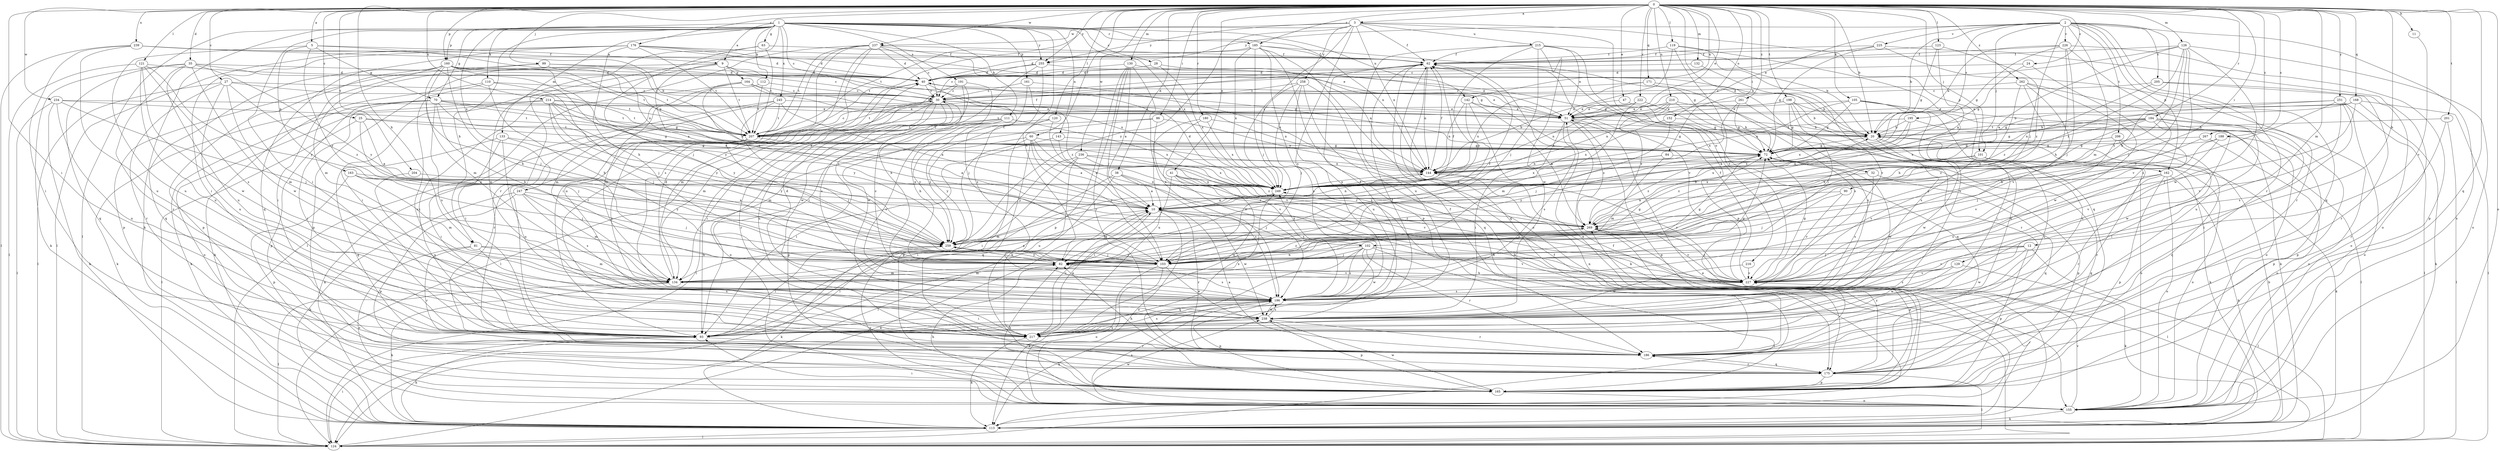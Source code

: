 strict digraph  {
0;
1;
2;
3;
5;
9;
10;
11;
12;
20;
24;
25;
27;
28;
30;
32;
35;
38;
40;
41;
47;
51;
60;
62;
63;
70;
72;
81;
82;
84;
86;
90;
93;
99;
101;
102;
103;
105;
110;
111;
112;
113;
119;
120;
121;
123;
124;
126;
129;
130;
132;
133;
134;
142;
143;
144;
152;
155;
160;
161;
162;
163;
164;
165;
168;
171;
175;
176;
180;
184;
185;
186;
188;
191;
195;
196;
198;
201;
204;
205;
206;
207;
210;
214;
215;
216;
217;
222;
225;
226;
227;
234;
236;
237;
238;
239;
245;
247;
249;
251;
255;
258;
259;
261;
262;
267;
269;
0 -> 3  [label=a];
0 -> 5  [label=a];
0 -> 11  [label=b];
0 -> 12  [label=b];
0 -> 20  [label=b];
0 -> 24  [label=c];
0 -> 25  [label=c];
0 -> 27  [label=c];
0 -> 32  [label=d];
0 -> 35  [label=d];
0 -> 38  [label=d];
0 -> 41  [label=e];
0 -> 47  [label=e];
0 -> 51  [label=e];
0 -> 60  [label=f];
0 -> 81  [label=h];
0 -> 84  [label=i];
0 -> 86  [label=i];
0 -> 90  [label=i];
0 -> 93  [label=i];
0 -> 99  [label=j];
0 -> 101  [label=j];
0 -> 105  [label=k];
0 -> 119  [label=l];
0 -> 120  [label=l];
0 -> 121  [label=l];
0 -> 123  [label=l];
0 -> 126  [label=m];
0 -> 129  [label=m];
0 -> 130  [label=m];
0 -> 132  [label=m];
0 -> 142  [label=n];
0 -> 152  [label=o];
0 -> 155  [label=o];
0 -> 160  [label=p];
0 -> 168  [label=q];
0 -> 171  [label=q];
0 -> 175  [label=q];
0 -> 176  [label=r];
0 -> 180  [label=r];
0 -> 184  [label=r];
0 -> 185  [label=r];
0 -> 188  [label=s];
0 -> 198  [label=t];
0 -> 201  [label=t];
0 -> 204  [label=t];
0 -> 210  [label=u];
0 -> 214  [label=u];
0 -> 222  [label=v];
0 -> 234  [label=w];
0 -> 236  [label=w];
0 -> 237  [label=w];
0 -> 239  [label=x];
0 -> 251  [label=y];
0 -> 255  [label=y];
0 -> 261  [label=z];
0 -> 262  [label=z];
0 -> 267  [label=z];
1 -> 9  [label=a];
1 -> 28  [label=c];
1 -> 30  [label=c];
1 -> 63  [label=g];
1 -> 70  [label=g];
1 -> 81  [label=h];
1 -> 82  [label=h];
1 -> 93  [label=i];
1 -> 110  [label=k];
1 -> 111  [label=k];
1 -> 112  [label=k];
1 -> 113  [label=k];
1 -> 124  [label=l];
1 -> 133  [label=m];
1 -> 142  [label=n];
1 -> 143  [label=n];
1 -> 144  [label=n];
1 -> 160  [label=p];
1 -> 161  [label=p];
1 -> 185  [label=r];
1 -> 186  [label=r];
1 -> 191  [label=s];
1 -> 245  [label=x];
1 -> 247  [label=x];
1 -> 249  [label=x];
1 -> 255  [label=y];
2 -> 20  [label=b];
2 -> 51  [label=e];
2 -> 82  [label=h];
2 -> 101  [label=j];
2 -> 102  [label=j];
2 -> 134  [label=m];
2 -> 155  [label=o];
2 -> 162  [label=p];
2 -> 175  [label=q];
2 -> 186  [label=r];
2 -> 195  [label=s];
2 -> 205  [label=t];
2 -> 206  [label=t];
2 -> 225  [label=v];
2 -> 226  [label=v];
2 -> 255  [label=y];
3 -> 62  [label=f];
3 -> 144  [label=n];
3 -> 162  [label=p];
3 -> 196  [label=s];
3 -> 207  [label=t];
3 -> 215  [label=u];
3 -> 216  [label=u];
3 -> 237  [label=w];
3 -> 249  [label=x];
3 -> 255  [label=y];
3 -> 258  [label=y];
3 -> 259  [label=y];
5 -> 9  [label=a];
5 -> 70  [label=g];
5 -> 163  [label=p];
5 -> 207  [label=t];
5 -> 217  [label=u];
5 -> 259  [label=y];
9 -> 72  [label=g];
9 -> 93  [label=i];
9 -> 164  [label=p];
9 -> 165  [label=p];
9 -> 207  [label=t];
9 -> 249  [label=x];
9 -> 269  [label=z];
10 -> 62  [label=f];
10 -> 102  [label=j];
10 -> 144  [label=n];
10 -> 155  [label=o];
10 -> 186  [label=r];
10 -> 217  [label=u];
10 -> 238  [label=w];
10 -> 269  [label=z];
11 -> 227  [label=v];
12 -> 82  [label=h];
12 -> 103  [label=j];
12 -> 124  [label=l];
12 -> 165  [label=p];
12 -> 227  [label=v];
12 -> 238  [label=w];
20 -> 72  [label=g];
20 -> 113  [label=k];
20 -> 155  [label=o];
20 -> 217  [label=u];
20 -> 238  [label=w];
24 -> 40  [label=d];
24 -> 72  [label=g];
24 -> 227  [label=v];
25 -> 10  [label=a];
25 -> 72  [label=g];
25 -> 103  [label=j];
25 -> 124  [label=l];
25 -> 207  [label=t];
27 -> 30  [label=c];
27 -> 124  [label=l];
27 -> 134  [label=m];
27 -> 186  [label=r];
27 -> 207  [label=t];
27 -> 217  [label=u];
27 -> 269  [label=z];
28 -> 40  [label=d];
28 -> 144  [label=n];
28 -> 249  [label=x];
30 -> 51  [label=e];
30 -> 93  [label=i];
30 -> 124  [label=l];
30 -> 134  [label=m];
30 -> 144  [label=n];
30 -> 155  [label=o];
30 -> 186  [label=r];
30 -> 207  [label=t];
30 -> 217  [label=u];
32 -> 175  [label=q];
32 -> 196  [label=s];
32 -> 249  [label=x];
35 -> 40  [label=d];
35 -> 113  [label=k];
35 -> 175  [label=q];
35 -> 186  [label=r];
35 -> 207  [label=t];
35 -> 217  [label=u];
35 -> 238  [label=w];
35 -> 259  [label=y];
38 -> 10  [label=a];
38 -> 93  [label=i];
38 -> 124  [label=l];
38 -> 196  [label=s];
38 -> 249  [label=x];
40 -> 30  [label=c];
40 -> 51  [label=e];
40 -> 103  [label=j];
40 -> 134  [label=m];
41 -> 93  [label=i];
41 -> 196  [label=s];
41 -> 217  [label=u];
41 -> 227  [label=v];
41 -> 249  [label=x];
41 -> 269  [label=z];
47 -> 51  [label=e];
47 -> 175  [label=q];
51 -> 20  [label=b];
51 -> 72  [label=g];
51 -> 93  [label=i];
51 -> 165  [label=p];
51 -> 196  [label=s];
51 -> 269  [label=z];
60 -> 10  [label=a];
60 -> 72  [label=g];
60 -> 103  [label=j];
60 -> 124  [label=l];
60 -> 175  [label=q];
60 -> 227  [label=v];
60 -> 259  [label=y];
62 -> 40  [label=d];
62 -> 144  [label=n];
62 -> 175  [label=q];
62 -> 227  [label=v];
63 -> 62  [label=f];
63 -> 103  [label=j];
63 -> 207  [label=t];
63 -> 238  [label=w];
70 -> 51  [label=e];
70 -> 82  [label=h];
70 -> 93  [label=i];
70 -> 113  [label=k];
70 -> 165  [label=p];
70 -> 196  [label=s];
70 -> 207  [label=t];
70 -> 249  [label=x];
70 -> 259  [label=y];
72 -> 144  [label=n];
72 -> 238  [label=w];
72 -> 259  [label=y];
72 -> 269  [label=z];
81 -> 82  [label=h];
81 -> 134  [label=m];
81 -> 155  [label=o];
81 -> 186  [label=r];
81 -> 217  [label=u];
82 -> 10  [label=a];
82 -> 62  [label=f];
82 -> 72  [label=g];
82 -> 134  [label=m];
82 -> 196  [label=s];
82 -> 227  [label=v];
82 -> 259  [label=y];
84 -> 134  [label=m];
84 -> 144  [label=n];
84 -> 165  [label=p];
84 -> 249  [label=x];
86 -> 134  [label=m];
86 -> 144  [label=n];
86 -> 207  [label=t];
86 -> 227  [label=v];
90 -> 10  [label=a];
90 -> 103  [label=j];
90 -> 227  [label=v];
93 -> 62  [label=f];
93 -> 113  [label=k];
93 -> 186  [label=r];
99 -> 30  [label=c];
99 -> 40  [label=d];
99 -> 134  [label=m];
99 -> 144  [label=n];
99 -> 165  [label=p];
101 -> 113  [label=k];
101 -> 144  [label=n];
101 -> 155  [label=o];
101 -> 186  [label=r];
101 -> 227  [label=v];
101 -> 249  [label=x];
101 -> 269  [label=z];
102 -> 82  [label=h];
102 -> 103  [label=j];
102 -> 124  [label=l];
102 -> 175  [label=q];
102 -> 186  [label=r];
102 -> 196  [label=s];
102 -> 227  [label=v];
102 -> 238  [label=w];
102 -> 249  [label=x];
103 -> 72  [label=g];
103 -> 113  [label=k];
103 -> 134  [label=m];
103 -> 155  [label=o];
103 -> 238  [label=w];
103 -> 259  [label=y];
103 -> 269  [label=z];
105 -> 51  [label=e];
105 -> 72  [label=g];
105 -> 93  [label=i];
105 -> 144  [label=n];
105 -> 155  [label=o];
105 -> 217  [label=u];
110 -> 30  [label=c];
110 -> 82  [label=h];
110 -> 103  [label=j];
110 -> 113  [label=k];
110 -> 217  [label=u];
111 -> 82  [label=h];
111 -> 165  [label=p];
111 -> 196  [label=s];
111 -> 207  [label=t];
111 -> 249  [label=x];
111 -> 259  [label=y];
112 -> 30  [label=c];
112 -> 134  [label=m];
112 -> 207  [label=t];
113 -> 20  [label=b];
113 -> 51  [label=e];
113 -> 62  [label=f];
113 -> 124  [label=l];
119 -> 62  [label=f];
119 -> 144  [label=n];
119 -> 175  [label=q];
119 -> 217  [label=u];
119 -> 227  [label=v];
120 -> 165  [label=p];
120 -> 207  [label=t];
120 -> 227  [label=v];
120 -> 259  [label=y];
121 -> 40  [label=d];
121 -> 124  [label=l];
121 -> 196  [label=s];
121 -> 217  [label=u];
121 -> 238  [label=w];
121 -> 259  [label=y];
123 -> 10  [label=a];
123 -> 62  [label=f];
123 -> 72  [label=g];
123 -> 269  [label=z];
124 -> 10  [label=a];
124 -> 62  [label=f];
124 -> 93  [label=i];
126 -> 10  [label=a];
126 -> 30  [label=c];
126 -> 62  [label=f];
126 -> 103  [label=j];
126 -> 155  [label=o];
126 -> 227  [label=v];
126 -> 238  [label=w];
126 -> 259  [label=y];
126 -> 269  [label=z];
129 -> 113  [label=k];
129 -> 196  [label=s];
129 -> 227  [label=v];
129 -> 238  [label=w];
130 -> 10  [label=a];
130 -> 40  [label=d];
130 -> 51  [label=e];
130 -> 103  [label=j];
130 -> 165  [label=p];
130 -> 186  [label=r];
130 -> 196  [label=s];
132 -> 40  [label=d];
132 -> 227  [label=v];
133 -> 72  [label=g];
133 -> 93  [label=i];
133 -> 175  [label=q];
133 -> 217  [label=u];
133 -> 259  [label=y];
134 -> 10  [label=a];
134 -> 40  [label=d];
134 -> 72  [label=g];
134 -> 113  [label=k];
134 -> 124  [label=l];
142 -> 51  [label=e];
142 -> 82  [label=h];
142 -> 113  [label=k];
142 -> 144  [label=n];
142 -> 269  [label=z];
143 -> 10  [label=a];
143 -> 72  [label=g];
143 -> 93  [label=i];
144 -> 62  [label=f];
144 -> 227  [label=v];
144 -> 249  [label=x];
152 -> 20  [label=b];
152 -> 103  [label=j];
152 -> 249  [label=x];
155 -> 82  [label=h];
155 -> 93  [label=i];
155 -> 113  [label=k];
155 -> 196  [label=s];
155 -> 227  [label=v];
155 -> 238  [label=w];
155 -> 259  [label=y];
160 -> 10  [label=a];
160 -> 40  [label=d];
160 -> 72  [label=g];
160 -> 82  [label=h];
160 -> 93  [label=i];
160 -> 103  [label=j];
160 -> 134  [label=m];
160 -> 165  [label=p];
160 -> 175  [label=q];
160 -> 207  [label=t];
160 -> 259  [label=y];
161 -> 30  [label=c];
161 -> 144  [label=n];
161 -> 238  [label=w];
161 -> 269  [label=z];
162 -> 113  [label=k];
162 -> 155  [label=o];
162 -> 165  [label=p];
162 -> 186  [label=r];
162 -> 196  [label=s];
162 -> 249  [label=x];
163 -> 103  [label=j];
163 -> 134  [label=m];
163 -> 165  [label=p];
163 -> 249  [label=x];
163 -> 259  [label=y];
164 -> 20  [label=b];
164 -> 30  [label=c];
164 -> 51  [label=e];
164 -> 93  [label=i];
164 -> 134  [label=m];
164 -> 249  [label=x];
165 -> 72  [label=g];
165 -> 82  [label=h];
165 -> 155  [label=o];
165 -> 238  [label=w];
168 -> 20  [label=b];
168 -> 51  [label=e];
168 -> 72  [label=g];
168 -> 103  [label=j];
168 -> 113  [label=k];
168 -> 124  [label=l];
171 -> 20  [label=b];
171 -> 30  [label=c];
171 -> 196  [label=s];
171 -> 249  [label=x];
175 -> 82  [label=h];
175 -> 124  [label=l];
175 -> 165  [label=p];
175 -> 186  [label=r];
175 -> 269  [label=z];
176 -> 20  [label=b];
176 -> 40  [label=d];
176 -> 51  [label=e];
176 -> 62  [label=f];
176 -> 82  [label=h];
176 -> 93  [label=i];
176 -> 124  [label=l];
176 -> 175  [label=q];
176 -> 207  [label=t];
180 -> 20  [label=b];
180 -> 196  [label=s];
180 -> 217  [label=u];
180 -> 249  [label=x];
184 -> 20  [label=b];
184 -> 72  [label=g];
184 -> 93  [label=i];
184 -> 155  [label=o];
184 -> 165  [label=p];
184 -> 207  [label=t];
184 -> 238  [label=w];
184 -> 249  [label=x];
184 -> 269  [label=z];
185 -> 40  [label=d];
185 -> 62  [label=f];
185 -> 72  [label=g];
185 -> 103  [label=j];
185 -> 155  [label=o];
185 -> 165  [label=p];
185 -> 186  [label=r];
185 -> 207  [label=t];
185 -> 249  [label=x];
186 -> 10  [label=a];
186 -> 51  [label=e];
186 -> 62  [label=f];
186 -> 144  [label=n];
186 -> 175  [label=q];
188 -> 72  [label=g];
188 -> 103  [label=j];
188 -> 165  [label=p];
188 -> 227  [label=v];
191 -> 30  [label=c];
191 -> 82  [label=h];
191 -> 124  [label=l];
191 -> 196  [label=s];
191 -> 238  [label=w];
195 -> 10  [label=a];
195 -> 20  [label=b];
195 -> 124  [label=l];
195 -> 207  [label=t];
195 -> 249  [label=x];
196 -> 40  [label=d];
196 -> 62  [label=f];
196 -> 93  [label=i];
196 -> 113  [label=k];
196 -> 165  [label=p];
196 -> 238  [label=w];
198 -> 20  [label=b];
198 -> 51  [label=e];
198 -> 72  [label=g];
198 -> 103  [label=j];
198 -> 113  [label=k];
198 -> 144  [label=n];
198 -> 217  [label=u];
201 -> 20  [label=b];
201 -> 124  [label=l];
201 -> 186  [label=r];
204 -> 217  [label=u];
204 -> 249  [label=x];
205 -> 30  [label=c];
205 -> 155  [label=o];
205 -> 186  [label=r];
205 -> 269  [label=z];
206 -> 72  [label=g];
206 -> 93  [label=i];
206 -> 175  [label=q];
206 -> 227  [label=v];
206 -> 249  [label=x];
207 -> 10  [label=a];
207 -> 30  [label=c];
207 -> 62  [label=f];
207 -> 93  [label=i];
207 -> 103  [label=j];
207 -> 113  [label=k];
207 -> 196  [label=s];
210 -> 51  [label=e];
210 -> 144  [label=n];
210 -> 186  [label=r];
210 -> 196  [label=s];
210 -> 249  [label=x];
210 -> 269  [label=z];
214 -> 51  [label=e];
214 -> 72  [label=g];
214 -> 103  [label=j];
214 -> 113  [label=k];
214 -> 155  [label=o];
214 -> 207  [label=t];
214 -> 249  [label=x];
214 -> 259  [label=y];
214 -> 269  [label=z];
215 -> 20  [label=b];
215 -> 51  [label=e];
215 -> 62  [label=f];
215 -> 103  [label=j];
215 -> 165  [label=p];
215 -> 217  [label=u];
215 -> 238  [label=w];
215 -> 259  [label=y];
216 -> 227  [label=v];
216 -> 238  [label=w];
217 -> 10  [label=a];
217 -> 113  [label=k];
217 -> 196  [label=s];
217 -> 249  [label=x];
222 -> 51  [label=e];
222 -> 72  [label=g];
222 -> 134  [label=m];
222 -> 207  [label=t];
225 -> 30  [label=c];
225 -> 62  [label=f];
225 -> 72  [label=g];
225 -> 155  [label=o];
225 -> 186  [label=r];
226 -> 20  [label=b];
226 -> 62  [label=f];
226 -> 72  [label=g];
226 -> 82  [label=h];
226 -> 103  [label=j];
226 -> 165  [label=p];
226 -> 196  [label=s];
227 -> 30  [label=c];
227 -> 62  [label=f];
227 -> 72  [label=g];
227 -> 82  [label=h];
227 -> 196  [label=s];
227 -> 249  [label=x];
227 -> 269  [label=z];
234 -> 51  [label=e];
234 -> 103  [label=j];
234 -> 113  [label=k];
234 -> 124  [label=l];
234 -> 207  [label=t];
234 -> 217  [label=u];
236 -> 93  [label=i];
236 -> 144  [label=n];
236 -> 217  [label=u];
236 -> 249  [label=x];
236 -> 259  [label=y];
236 -> 269  [label=z];
237 -> 30  [label=c];
237 -> 40  [label=d];
237 -> 62  [label=f];
237 -> 72  [label=g];
237 -> 93  [label=i];
237 -> 124  [label=l];
237 -> 186  [label=r];
237 -> 196  [label=s];
237 -> 207  [label=t];
237 -> 217  [label=u];
238 -> 93  [label=i];
238 -> 165  [label=p];
238 -> 186  [label=r];
238 -> 196  [label=s];
238 -> 217  [label=u];
239 -> 20  [label=b];
239 -> 40  [label=d];
239 -> 62  [label=f];
239 -> 93  [label=i];
239 -> 124  [label=l];
239 -> 217  [label=u];
245 -> 10  [label=a];
245 -> 51  [label=e];
245 -> 93  [label=i];
245 -> 186  [label=r];
245 -> 207  [label=t];
245 -> 259  [label=y];
247 -> 10  [label=a];
247 -> 103  [label=j];
247 -> 113  [label=k];
247 -> 134  [label=m];
247 -> 165  [label=p];
247 -> 196  [label=s];
249 -> 10  [label=a];
249 -> 40  [label=d];
249 -> 134  [label=m];
251 -> 51  [label=e];
251 -> 82  [label=h];
251 -> 124  [label=l];
251 -> 144  [label=n];
251 -> 155  [label=o];
251 -> 196  [label=s];
251 -> 227  [label=v];
255 -> 30  [label=c];
255 -> 40  [label=d];
255 -> 72  [label=g];
255 -> 93  [label=i];
255 -> 196  [label=s];
258 -> 30  [label=c];
258 -> 103  [label=j];
258 -> 113  [label=k];
258 -> 175  [label=q];
258 -> 196  [label=s];
258 -> 217  [label=u];
259 -> 82  [label=h];
259 -> 93  [label=i];
259 -> 103  [label=j];
259 -> 113  [label=k];
261 -> 51  [label=e];
261 -> 72  [label=g];
261 -> 196  [label=s];
261 -> 249  [label=x];
262 -> 30  [label=c];
262 -> 82  [label=h];
262 -> 217  [label=u];
262 -> 227  [label=v];
262 -> 238  [label=w];
262 -> 259  [label=y];
267 -> 72  [label=g];
267 -> 155  [label=o];
267 -> 259  [label=y];
269 -> 20  [label=b];
269 -> 124  [label=l];
269 -> 165  [label=p];
269 -> 227  [label=v];
269 -> 259  [label=y];
}

